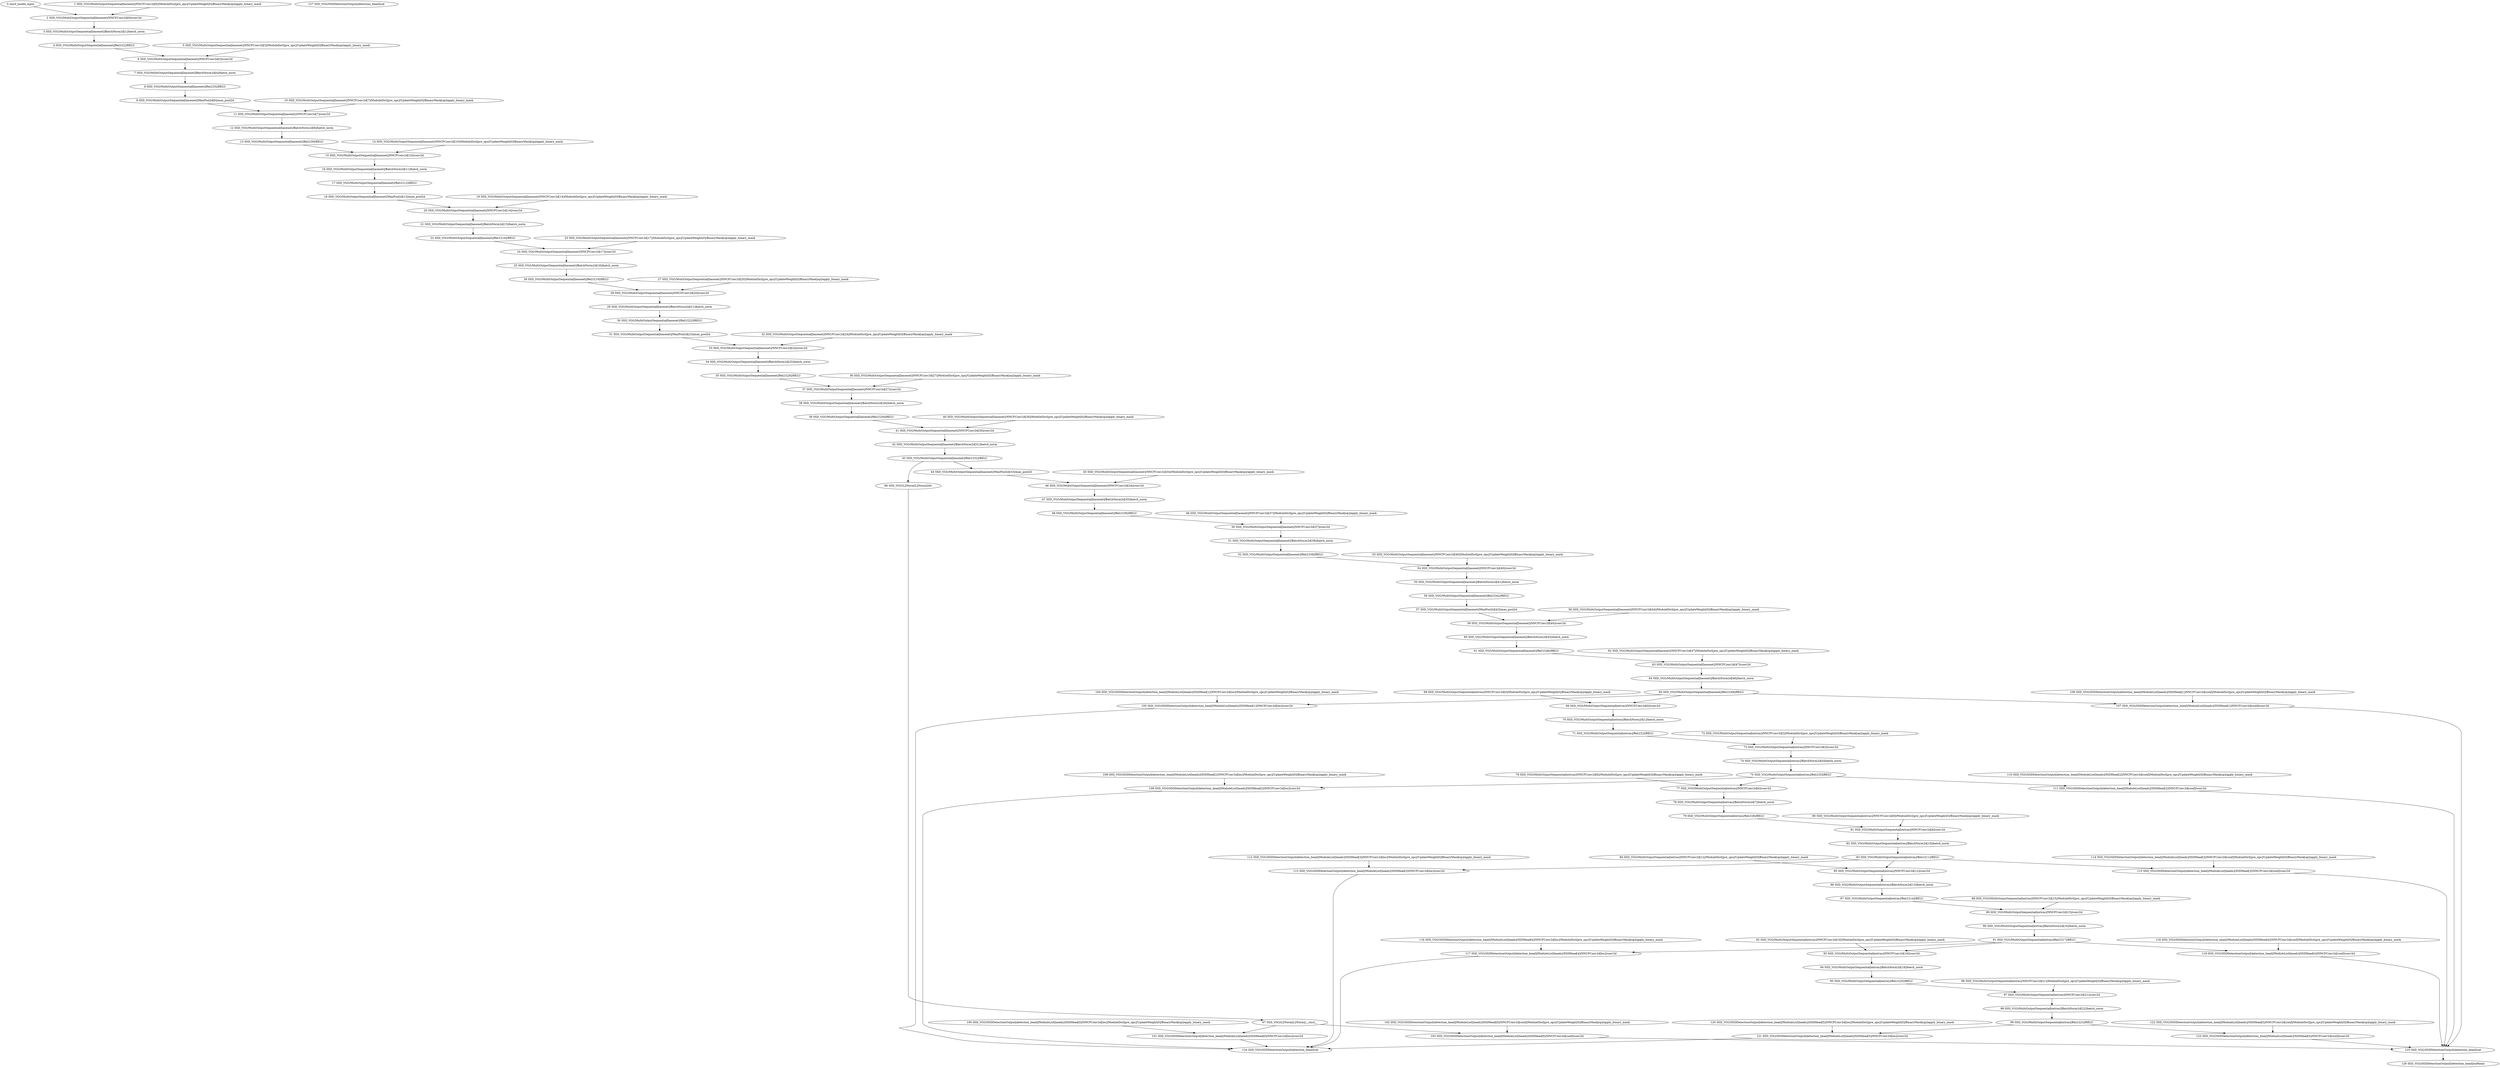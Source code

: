 strict digraph  {
"0 /nncf_model_input" [id=0, scope="", type=nncf_model_input];
"1 SSD_VGG/MultiOutputSequential[basenet]/NNCFConv2d[0]/ModuleDict[pre_ops]/UpdateWeight[0]/BinaryMask[op]/apply_binary_mask" [id=1, scope="SSD_VGG/MultiOutputSequential[basenet]/NNCFConv2d[0]/ModuleDict[pre_ops]/UpdateWeight[0]/BinaryMask[op]", type=apply_binary_mask];
"2 SSD_VGG/MultiOutputSequential[basenet]/NNCFConv2d[0]/conv2d" [id=2, scope="SSD_VGG/MultiOutputSequential[basenet]/NNCFConv2d[0]", type=conv2d];
"3 SSD_VGG/MultiOutputSequential[basenet]/BatchNorm2d[1]/batch_norm" [id=3, scope="SSD_VGG/MultiOutputSequential[basenet]/BatchNorm2d[1]", type=batch_norm];
"4 SSD_VGG/MultiOutputSequential[basenet]/ReLU[2]/RELU" [id=4, scope="SSD_VGG/MultiOutputSequential[basenet]/ReLU[2]", type=RELU];
"5 SSD_VGG/MultiOutputSequential[basenet]/NNCFConv2d[3]/ModuleDict[pre_ops]/UpdateWeight[0]/BinaryMask[op]/apply_binary_mask" [id=5, scope="SSD_VGG/MultiOutputSequential[basenet]/NNCFConv2d[3]/ModuleDict[pre_ops]/UpdateWeight[0]/BinaryMask[op]", type=apply_binary_mask];
"6 SSD_VGG/MultiOutputSequential[basenet]/NNCFConv2d[3]/conv2d" [id=6, scope="SSD_VGG/MultiOutputSequential[basenet]/NNCFConv2d[3]", type=conv2d];
"7 SSD_VGG/MultiOutputSequential[basenet]/BatchNorm2d[4]/batch_norm" [id=7, scope="SSD_VGG/MultiOutputSequential[basenet]/BatchNorm2d[4]", type=batch_norm];
"8 SSD_VGG/MultiOutputSequential[basenet]/ReLU[5]/RELU" [id=8, scope="SSD_VGG/MultiOutputSequential[basenet]/ReLU[5]", type=RELU];
"9 SSD_VGG/MultiOutputSequential[basenet]/MaxPool2d[6]/max_pool2d" [id=9, scope="SSD_VGG/MultiOutputSequential[basenet]/MaxPool2d[6]", type=max_pool2d];
"10 SSD_VGG/MultiOutputSequential[basenet]/NNCFConv2d[7]/ModuleDict[pre_ops]/UpdateWeight[0]/BinaryMask[op]/apply_binary_mask" [id=10, scope="SSD_VGG/MultiOutputSequential[basenet]/NNCFConv2d[7]/ModuleDict[pre_ops]/UpdateWeight[0]/BinaryMask[op]", type=apply_binary_mask];
"11 SSD_VGG/MultiOutputSequential[basenet]/NNCFConv2d[7]/conv2d" [id=11, scope="SSD_VGG/MultiOutputSequential[basenet]/NNCFConv2d[7]", type=conv2d];
"12 SSD_VGG/MultiOutputSequential[basenet]/BatchNorm2d[8]/batch_norm" [id=12, scope="SSD_VGG/MultiOutputSequential[basenet]/BatchNorm2d[8]", type=batch_norm];
"13 SSD_VGG/MultiOutputSequential[basenet]/ReLU[9]/RELU" [id=13, scope="SSD_VGG/MultiOutputSequential[basenet]/ReLU[9]", type=RELU];
"14 SSD_VGG/MultiOutputSequential[basenet]/NNCFConv2d[10]/ModuleDict[pre_ops]/UpdateWeight[0]/BinaryMask[op]/apply_binary_mask" [id=14, scope="SSD_VGG/MultiOutputSequential[basenet]/NNCFConv2d[10]/ModuleDict[pre_ops]/UpdateWeight[0]/BinaryMask[op]", type=apply_binary_mask];
"15 SSD_VGG/MultiOutputSequential[basenet]/NNCFConv2d[10]/conv2d" [id=15, scope="SSD_VGG/MultiOutputSequential[basenet]/NNCFConv2d[10]", type=conv2d];
"16 SSD_VGG/MultiOutputSequential[basenet]/BatchNorm2d[11]/batch_norm" [id=16, scope="SSD_VGG/MultiOutputSequential[basenet]/BatchNorm2d[11]", type=batch_norm];
"17 SSD_VGG/MultiOutputSequential[basenet]/ReLU[12]/RELU" [id=17, scope="SSD_VGG/MultiOutputSequential[basenet]/ReLU[12]", type=RELU];
"18 SSD_VGG/MultiOutputSequential[basenet]/MaxPool2d[13]/max_pool2d" [id=18, scope="SSD_VGG/MultiOutputSequential[basenet]/MaxPool2d[13]", type=max_pool2d];
"19 SSD_VGG/MultiOutputSequential[basenet]/NNCFConv2d[14]/ModuleDict[pre_ops]/UpdateWeight[0]/BinaryMask[op]/apply_binary_mask" [id=19, scope="SSD_VGG/MultiOutputSequential[basenet]/NNCFConv2d[14]/ModuleDict[pre_ops]/UpdateWeight[0]/BinaryMask[op]", type=apply_binary_mask];
"20 SSD_VGG/MultiOutputSequential[basenet]/NNCFConv2d[14]/conv2d" [id=20, scope="SSD_VGG/MultiOutputSequential[basenet]/NNCFConv2d[14]", type=conv2d];
"21 SSD_VGG/MultiOutputSequential[basenet]/BatchNorm2d[15]/batch_norm" [id=21, scope="SSD_VGG/MultiOutputSequential[basenet]/BatchNorm2d[15]", type=batch_norm];
"22 SSD_VGG/MultiOutputSequential[basenet]/ReLU[16]/RELU" [id=22, scope="SSD_VGG/MultiOutputSequential[basenet]/ReLU[16]", type=RELU];
"23 SSD_VGG/MultiOutputSequential[basenet]/NNCFConv2d[17]/ModuleDict[pre_ops]/UpdateWeight[0]/BinaryMask[op]/apply_binary_mask" [id=23, scope="SSD_VGG/MultiOutputSequential[basenet]/NNCFConv2d[17]/ModuleDict[pre_ops]/UpdateWeight[0]/BinaryMask[op]", type=apply_binary_mask];
"24 SSD_VGG/MultiOutputSequential[basenet]/NNCFConv2d[17]/conv2d" [id=24, scope="SSD_VGG/MultiOutputSequential[basenet]/NNCFConv2d[17]", type=conv2d];
"25 SSD_VGG/MultiOutputSequential[basenet]/BatchNorm2d[18]/batch_norm" [id=25, scope="SSD_VGG/MultiOutputSequential[basenet]/BatchNorm2d[18]", type=batch_norm];
"26 SSD_VGG/MultiOutputSequential[basenet]/ReLU[19]/RELU" [id=26, scope="SSD_VGG/MultiOutputSequential[basenet]/ReLU[19]", type=RELU];
"27 SSD_VGG/MultiOutputSequential[basenet]/NNCFConv2d[20]/ModuleDict[pre_ops]/UpdateWeight[0]/BinaryMask[op]/apply_binary_mask" [id=27, scope="SSD_VGG/MultiOutputSequential[basenet]/NNCFConv2d[20]/ModuleDict[pre_ops]/UpdateWeight[0]/BinaryMask[op]", type=apply_binary_mask];
"28 SSD_VGG/MultiOutputSequential[basenet]/NNCFConv2d[20]/conv2d" [id=28, scope="SSD_VGG/MultiOutputSequential[basenet]/NNCFConv2d[20]", type=conv2d];
"29 SSD_VGG/MultiOutputSequential[basenet]/BatchNorm2d[21]/batch_norm" [id=29, scope="SSD_VGG/MultiOutputSequential[basenet]/BatchNorm2d[21]", type=batch_norm];
"30 SSD_VGG/MultiOutputSequential[basenet]/ReLU[22]/RELU" [id=30, scope="SSD_VGG/MultiOutputSequential[basenet]/ReLU[22]", type=RELU];
"31 SSD_VGG/MultiOutputSequential[basenet]/MaxPool2d[23]/max_pool2d" [id=31, scope="SSD_VGG/MultiOutputSequential[basenet]/MaxPool2d[23]", type=max_pool2d];
"32 SSD_VGG/MultiOutputSequential[basenet]/NNCFConv2d[24]/ModuleDict[pre_ops]/UpdateWeight[0]/BinaryMask[op]/apply_binary_mask" [id=32, scope="SSD_VGG/MultiOutputSequential[basenet]/NNCFConv2d[24]/ModuleDict[pre_ops]/UpdateWeight[0]/BinaryMask[op]", type=apply_binary_mask];
"33 SSD_VGG/MultiOutputSequential[basenet]/NNCFConv2d[24]/conv2d" [id=33, scope="SSD_VGG/MultiOutputSequential[basenet]/NNCFConv2d[24]", type=conv2d];
"34 SSD_VGG/MultiOutputSequential[basenet]/BatchNorm2d[25]/batch_norm" [id=34, scope="SSD_VGG/MultiOutputSequential[basenet]/BatchNorm2d[25]", type=batch_norm];
"35 SSD_VGG/MultiOutputSequential[basenet]/ReLU[26]/RELU" [id=35, scope="SSD_VGG/MultiOutputSequential[basenet]/ReLU[26]", type=RELU];
"36 SSD_VGG/MultiOutputSequential[basenet]/NNCFConv2d[27]/ModuleDict[pre_ops]/UpdateWeight[0]/BinaryMask[op]/apply_binary_mask" [id=36, scope="SSD_VGG/MultiOutputSequential[basenet]/NNCFConv2d[27]/ModuleDict[pre_ops]/UpdateWeight[0]/BinaryMask[op]", type=apply_binary_mask];
"37 SSD_VGG/MultiOutputSequential[basenet]/NNCFConv2d[27]/conv2d" [id=37, scope="SSD_VGG/MultiOutputSequential[basenet]/NNCFConv2d[27]", type=conv2d];
"38 SSD_VGG/MultiOutputSequential[basenet]/BatchNorm2d[28]/batch_norm" [id=38, scope="SSD_VGG/MultiOutputSequential[basenet]/BatchNorm2d[28]", type=batch_norm];
"39 SSD_VGG/MultiOutputSequential[basenet]/ReLU[29]/RELU" [id=39, scope="SSD_VGG/MultiOutputSequential[basenet]/ReLU[29]", type=RELU];
"40 SSD_VGG/MultiOutputSequential[basenet]/NNCFConv2d[30]/ModuleDict[pre_ops]/UpdateWeight[0]/BinaryMask[op]/apply_binary_mask" [id=40, scope="SSD_VGG/MultiOutputSequential[basenet]/NNCFConv2d[30]/ModuleDict[pre_ops]/UpdateWeight[0]/BinaryMask[op]", type=apply_binary_mask];
"41 SSD_VGG/MultiOutputSequential[basenet]/NNCFConv2d[30]/conv2d" [id=41, scope="SSD_VGG/MultiOutputSequential[basenet]/NNCFConv2d[30]", type=conv2d];
"42 SSD_VGG/MultiOutputSequential[basenet]/BatchNorm2d[31]/batch_norm" [id=42, scope="SSD_VGG/MultiOutputSequential[basenet]/BatchNorm2d[31]", type=batch_norm];
"43 SSD_VGG/MultiOutputSequential[basenet]/ReLU[32]/RELU" [id=43, scope="SSD_VGG/MultiOutputSequential[basenet]/ReLU[32]", type=RELU];
"44 SSD_VGG/MultiOutputSequential[basenet]/MaxPool2d[33]/max_pool2d" [id=44, scope="SSD_VGG/MultiOutputSequential[basenet]/MaxPool2d[33]", type=max_pool2d];
"45 SSD_VGG/MultiOutputSequential[basenet]/NNCFConv2d[34]/ModuleDict[pre_ops]/UpdateWeight[0]/BinaryMask[op]/apply_binary_mask" [id=45, scope="SSD_VGG/MultiOutputSequential[basenet]/NNCFConv2d[34]/ModuleDict[pre_ops]/UpdateWeight[0]/BinaryMask[op]", type=apply_binary_mask];
"46 SSD_VGG/MultiOutputSequential[basenet]/NNCFConv2d[34]/conv2d" [id=46, scope="SSD_VGG/MultiOutputSequential[basenet]/NNCFConv2d[34]", type=conv2d];
"47 SSD_VGG/MultiOutputSequential[basenet]/BatchNorm2d[35]/batch_norm" [id=47, scope="SSD_VGG/MultiOutputSequential[basenet]/BatchNorm2d[35]", type=batch_norm];
"48 SSD_VGG/MultiOutputSequential[basenet]/ReLU[36]/RELU" [id=48, scope="SSD_VGG/MultiOutputSequential[basenet]/ReLU[36]", type=RELU];
"49 SSD_VGG/MultiOutputSequential[basenet]/NNCFConv2d[37]/ModuleDict[pre_ops]/UpdateWeight[0]/BinaryMask[op]/apply_binary_mask" [id=49, scope="SSD_VGG/MultiOutputSequential[basenet]/NNCFConv2d[37]/ModuleDict[pre_ops]/UpdateWeight[0]/BinaryMask[op]", type=apply_binary_mask];
"50 SSD_VGG/MultiOutputSequential[basenet]/NNCFConv2d[37]/conv2d" [id=50, scope="SSD_VGG/MultiOutputSequential[basenet]/NNCFConv2d[37]", type=conv2d];
"51 SSD_VGG/MultiOutputSequential[basenet]/BatchNorm2d[38]/batch_norm" [id=51, scope="SSD_VGG/MultiOutputSequential[basenet]/BatchNorm2d[38]", type=batch_norm];
"52 SSD_VGG/MultiOutputSequential[basenet]/ReLU[39]/RELU" [id=52, scope="SSD_VGG/MultiOutputSequential[basenet]/ReLU[39]", type=RELU];
"53 SSD_VGG/MultiOutputSequential[basenet]/NNCFConv2d[40]/ModuleDict[pre_ops]/UpdateWeight[0]/BinaryMask[op]/apply_binary_mask" [id=53, scope="SSD_VGG/MultiOutputSequential[basenet]/NNCFConv2d[40]/ModuleDict[pre_ops]/UpdateWeight[0]/BinaryMask[op]", type=apply_binary_mask];
"54 SSD_VGG/MultiOutputSequential[basenet]/NNCFConv2d[40]/conv2d" [id=54, scope="SSD_VGG/MultiOutputSequential[basenet]/NNCFConv2d[40]", type=conv2d];
"55 SSD_VGG/MultiOutputSequential[basenet]/BatchNorm2d[41]/batch_norm" [id=55, scope="SSD_VGG/MultiOutputSequential[basenet]/BatchNorm2d[41]", type=batch_norm];
"56 SSD_VGG/MultiOutputSequential[basenet]/ReLU[42]/RELU" [id=56, scope="SSD_VGG/MultiOutputSequential[basenet]/ReLU[42]", type=RELU];
"57 SSD_VGG/MultiOutputSequential[basenet]/MaxPool2d[43]/max_pool2d" [id=57, scope="SSD_VGG/MultiOutputSequential[basenet]/MaxPool2d[43]", type=max_pool2d];
"58 SSD_VGG/MultiOutputSequential[basenet]/NNCFConv2d[44]/ModuleDict[pre_ops]/UpdateWeight[0]/BinaryMask[op]/apply_binary_mask" [id=58, scope="SSD_VGG/MultiOutputSequential[basenet]/NNCFConv2d[44]/ModuleDict[pre_ops]/UpdateWeight[0]/BinaryMask[op]", type=apply_binary_mask];
"59 SSD_VGG/MultiOutputSequential[basenet]/NNCFConv2d[44]/conv2d" [id=59, scope="SSD_VGG/MultiOutputSequential[basenet]/NNCFConv2d[44]", type=conv2d];
"60 SSD_VGG/MultiOutputSequential[basenet]/BatchNorm2d[45]/batch_norm" [id=60, scope="SSD_VGG/MultiOutputSequential[basenet]/BatchNorm2d[45]", type=batch_norm];
"61 SSD_VGG/MultiOutputSequential[basenet]/ReLU[46]/RELU" [id=61, scope="SSD_VGG/MultiOutputSequential[basenet]/ReLU[46]", type=RELU];
"62 SSD_VGG/MultiOutputSequential[basenet]/NNCFConv2d[47]/ModuleDict[pre_ops]/UpdateWeight[0]/BinaryMask[op]/apply_binary_mask" [id=62, scope="SSD_VGG/MultiOutputSequential[basenet]/NNCFConv2d[47]/ModuleDict[pre_ops]/UpdateWeight[0]/BinaryMask[op]", type=apply_binary_mask];
"63 SSD_VGG/MultiOutputSequential[basenet]/NNCFConv2d[47]/conv2d" [id=63, scope="SSD_VGG/MultiOutputSequential[basenet]/NNCFConv2d[47]", type=conv2d];
"64 SSD_VGG/MultiOutputSequential[basenet]/BatchNorm2d[48]/batch_norm" [id=64, scope="SSD_VGG/MultiOutputSequential[basenet]/BatchNorm2d[48]", type=batch_norm];
"65 SSD_VGG/MultiOutputSequential[basenet]/ReLU[49]/RELU" [id=65, scope="SSD_VGG/MultiOutputSequential[basenet]/ReLU[49]", type=RELU];
"66 SSD_VGG/L2Norm[L2Norm]/div" [id=66, scope="SSD_VGG/L2Norm[L2Norm]", type=div];
"67 SSD_VGG/L2Norm[L2Norm]/__rmul__" [id=67, scope="SSD_VGG/L2Norm[L2Norm]", type=__rmul__];
"68 SSD_VGG/MultiOutputSequential[extras]/NNCFConv2d[0]/ModuleDict[pre_ops]/UpdateWeight[0]/BinaryMask[op]/apply_binary_mask" [id=68, scope="SSD_VGG/MultiOutputSequential[extras]/NNCFConv2d[0]/ModuleDict[pre_ops]/UpdateWeight[0]/BinaryMask[op]", type=apply_binary_mask];
"69 SSD_VGG/MultiOutputSequential[extras]/NNCFConv2d[0]/conv2d" [id=69, scope="SSD_VGG/MultiOutputSequential[extras]/NNCFConv2d[0]", type=conv2d];
"70 SSD_VGG/MultiOutputSequential[extras]/BatchNorm2d[1]/batch_norm" [id=70, scope="SSD_VGG/MultiOutputSequential[extras]/BatchNorm2d[1]", type=batch_norm];
"71 SSD_VGG/MultiOutputSequential[extras]/ReLU[2]/RELU" [id=71, scope="SSD_VGG/MultiOutputSequential[extras]/ReLU[2]", type=RELU];
"72 SSD_VGG/MultiOutputSequential[extras]/NNCFConv2d[3]/ModuleDict[pre_ops]/UpdateWeight[0]/BinaryMask[op]/apply_binary_mask" [id=72, scope="SSD_VGG/MultiOutputSequential[extras]/NNCFConv2d[3]/ModuleDict[pre_ops]/UpdateWeight[0]/BinaryMask[op]", type=apply_binary_mask];
"73 SSD_VGG/MultiOutputSequential[extras]/NNCFConv2d[3]/conv2d" [id=73, scope="SSD_VGG/MultiOutputSequential[extras]/NNCFConv2d[3]", type=conv2d];
"74 SSD_VGG/MultiOutputSequential[extras]/BatchNorm2d[4]/batch_norm" [id=74, scope="SSD_VGG/MultiOutputSequential[extras]/BatchNorm2d[4]", type=batch_norm];
"75 SSD_VGG/MultiOutputSequential[extras]/ReLU[5]/RELU" [id=75, scope="SSD_VGG/MultiOutputSequential[extras]/ReLU[5]", type=RELU];
"76 SSD_VGG/MultiOutputSequential[extras]/NNCFConv2d[6]/ModuleDict[pre_ops]/UpdateWeight[0]/BinaryMask[op]/apply_binary_mask" [id=76, scope="SSD_VGG/MultiOutputSequential[extras]/NNCFConv2d[6]/ModuleDict[pre_ops]/UpdateWeight[0]/BinaryMask[op]", type=apply_binary_mask];
"77 SSD_VGG/MultiOutputSequential[extras]/NNCFConv2d[6]/conv2d" [id=77, scope="SSD_VGG/MultiOutputSequential[extras]/NNCFConv2d[6]", type=conv2d];
"78 SSD_VGG/MultiOutputSequential[extras]/BatchNorm2d[7]/batch_norm" [id=78, scope="SSD_VGG/MultiOutputSequential[extras]/BatchNorm2d[7]", type=batch_norm];
"79 SSD_VGG/MultiOutputSequential[extras]/ReLU[8]/RELU" [id=79, scope="SSD_VGG/MultiOutputSequential[extras]/ReLU[8]", type=RELU];
"80 SSD_VGG/MultiOutputSequential[extras]/NNCFConv2d[9]/ModuleDict[pre_ops]/UpdateWeight[0]/BinaryMask[op]/apply_binary_mask" [id=80, scope="SSD_VGG/MultiOutputSequential[extras]/NNCFConv2d[9]/ModuleDict[pre_ops]/UpdateWeight[0]/BinaryMask[op]", type=apply_binary_mask];
"81 SSD_VGG/MultiOutputSequential[extras]/NNCFConv2d[9]/conv2d" [id=81, scope="SSD_VGG/MultiOutputSequential[extras]/NNCFConv2d[9]", type=conv2d];
"82 SSD_VGG/MultiOutputSequential[extras]/BatchNorm2d[10]/batch_norm" [id=82, scope="SSD_VGG/MultiOutputSequential[extras]/BatchNorm2d[10]", type=batch_norm];
"83 SSD_VGG/MultiOutputSequential[extras]/ReLU[11]/RELU" [id=83, scope="SSD_VGG/MultiOutputSequential[extras]/ReLU[11]", type=RELU];
"84 SSD_VGG/MultiOutputSequential[extras]/NNCFConv2d[12]/ModuleDict[pre_ops]/UpdateWeight[0]/BinaryMask[op]/apply_binary_mask" [id=84, scope="SSD_VGG/MultiOutputSequential[extras]/NNCFConv2d[12]/ModuleDict[pre_ops]/UpdateWeight[0]/BinaryMask[op]", type=apply_binary_mask];
"85 SSD_VGG/MultiOutputSequential[extras]/NNCFConv2d[12]/conv2d" [id=85, scope="SSD_VGG/MultiOutputSequential[extras]/NNCFConv2d[12]", type=conv2d];
"86 SSD_VGG/MultiOutputSequential[extras]/BatchNorm2d[13]/batch_norm" [id=86, scope="SSD_VGG/MultiOutputSequential[extras]/BatchNorm2d[13]", type=batch_norm];
"87 SSD_VGG/MultiOutputSequential[extras]/ReLU[14]/RELU" [id=87, scope="SSD_VGG/MultiOutputSequential[extras]/ReLU[14]", type=RELU];
"88 SSD_VGG/MultiOutputSequential[extras]/NNCFConv2d[15]/ModuleDict[pre_ops]/UpdateWeight[0]/BinaryMask[op]/apply_binary_mask" [id=88, scope="SSD_VGG/MultiOutputSequential[extras]/NNCFConv2d[15]/ModuleDict[pre_ops]/UpdateWeight[0]/BinaryMask[op]", type=apply_binary_mask];
"89 SSD_VGG/MultiOutputSequential[extras]/NNCFConv2d[15]/conv2d" [id=89, scope="SSD_VGG/MultiOutputSequential[extras]/NNCFConv2d[15]", type=conv2d];
"90 SSD_VGG/MultiOutputSequential[extras]/BatchNorm2d[16]/batch_norm" [id=90, scope="SSD_VGG/MultiOutputSequential[extras]/BatchNorm2d[16]", type=batch_norm];
"91 SSD_VGG/MultiOutputSequential[extras]/ReLU[17]/RELU" [id=91, scope="SSD_VGG/MultiOutputSequential[extras]/ReLU[17]", type=RELU];
"92 SSD_VGG/MultiOutputSequential[extras]/NNCFConv2d[18]/ModuleDict[pre_ops]/UpdateWeight[0]/BinaryMask[op]/apply_binary_mask" [id=92, scope="SSD_VGG/MultiOutputSequential[extras]/NNCFConv2d[18]/ModuleDict[pre_ops]/UpdateWeight[0]/BinaryMask[op]", type=apply_binary_mask];
"93 SSD_VGG/MultiOutputSequential[extras]/NNCFConv2d[18]/conv2d" [id=93, scope="SSD_VGG/MultiOutputSequential[extras]/NNCFConv2d[18]", type=conv2d];
"94 SSD_VGG/MultiOutputSequential[extras]/BatchNorm2d[19]/batch_norm" [id=94, scope="SSD_VGG/MultiOutputSequential[extras]/BatchNorm2d[19]", type=batch_norm];
"95 SSD_VGG/MultiOutputSequential[extras]/ReLU[20]/RELU" [id=95, scope="SSD_VGG/MultiOutputSequential[extras]/ReLU[20]", type=RELU];
"96 SSD_VGG/MultiOutputSequential[extras]/NNCFConv2d[21]/ModuleDict[pre_ops]/UpdateWeight[0]/BinaryMask[op]/apply_binary_mask" [id=96, scope="SSD_VGG/MultiOutputSequential[extras]/NNCFConv2d[21]/ModuleDict[pre_ops]/UpdateWeight[0]/BinaryMask[op]", type=apply_binary_mask];
"97 SSD_VGG/MultiOutputSequential[extras]/NNCFConv2d[21]/conv2d" [id=97, scope="SSD_VGG/MultiOutputSequential[extras]/NNCFConv2d[21]", type=conv2d];
"98 SSD_VGG/MultiOutputSequential[extras]/BatchNorm2d[22]/batch_norm" [id=98, scope="SSD_VGG/MultiOutputSequential[extras]/BatchNorm2d[22]", type=batch_norm];
"99 SSD_VGG/MultiOutputSequential[extras]/ReLU[23]/RELU" [id=99, scope="SSD_VGG/MultiOutputSequential[extras]/ReLU[23]", type=RELU];
"100 SSD_VGG/SSDDetectionOutput[detection_head]/ModuleList[heads]/SSDHead[0]/NNCFConv2d[loc]/ModuleDict[pre_ops]/UpdateWeight[0]/BinaryMask[op]/apply_binary_mask" [id=100, scope="SSD_VGG/SSDDetectionOutput[detection_head]/ModuleList[heads]/SSDHead[0]/NNCFConv2d[loc]/ModuleDict[pre_ops]/UpdateWeight[0]/BinaryMask[op]", type=apply_binary_mask];
"101 SSD_VGG/SSDDetectionOutput[detection_head]/ModuleList[heads]/SSDHead[0]/NNCFConv2d[loc]/conv2d" [id=101, scope="SSD_VGG/SSDDetectionOutput[detection_head]/ModuleList[heads]/SSDHead[0]/NNCFConv2d[loc]", type=conv2d];
"102 SSD_VGG/SSDDetectionOutput[detection_head]/ModuleList[heads]/SSDHead[0]/NNCFConv2d[conf]/ModuleDict[pre_ops]/UpdateWeight[0]/BinaryMask[op]/apply_binary_mask" [id=102, scope="SSD_VGG/SSDDetectionOutput[detection_head]/ModuleList[heads]/SSDHead[0]/NNCFConv2d[conf]/ModuleDict[pre_ops]/UpdateWeight[0]/BinaryMask[op]", type=apply_binary_mask];
"103 SSD_VGG/SSDDetectionOutput[detection_head]/ModuleList[heads]/SSDHead[0]/NNCFConv2d[conf]/conv2d" [id=103, scope="SSD_VGG/SSDDetectionOutput[detection_head]/ModuleList[heads]/SSDHead[0]/NNCFConv2d[conf]", type=conv2d];
"104 SSD_VGG/SSDDetectionOutput[detection_head]/ModuleList[heads]/SSDHead[1]/NNCFConv2d[loc]/ModuleDict[pre_ops]/UpdateWeight[0]/BinaryMask[op]/apply_binary_mask" [id=104, scope="SSD_VGG/SSDDetectionOutput[detection_head]/ModuleList[heads]/SSDHead[1]/NNCFConv2d[loc]/ModuleDict[pre_ops]/UpdateWeight[0]/BinaryMask[op]", type=apply_binary_mask];
"105 SSD_VGG/SSDDetectionOutput[detection_head]/ModuleList[heads]/SSDHead[1]/NNCFConv2d[loc]/conv2d" [id=105, scope="SSD_VGG/SSDDetectionOutput[detection_head]/ModuleList[heads]/SSDHead[1]/NNCFConv2d[loc]", type=conv2d];
"106 SSD_VGG/SSDDetectionOutput[detection_head]/ModuleList[heads]/SSDHead[1]/NNCFConv2d[conf]/ModuleDict[pre_ops]/UpdateWeight[0]/BinaryMask[op]/apply_binary_mask" [id=106, scope="SSD_VGG/SSDDetectionOutput[detection_head]/ModuleList[heads]/SSDHead[1]/NNCFConv2d[conf]/ModuleDict[pre_ops]/UpdateWeight[0]/BinaryMask[op]", type=apply_binary_mask];
"107 SSD_VGG/SSDDetectionOutput[detection_head]/ModuleList[heads]/SSDHead[1]/NNCFConv2d[conf]/conv2d" [id=107, scope="SSD_VGG/SSDDetectionOutput[detection_head]/ModuleList[heads]/SSDHead[1]/NNCFConv2d[conf]", type=conv2d];
"108 SSD_VGG/SSDDetectionOutput[detection_head]/ModuleList[heads]/SSDHead[2]/NNCFConv2d[loc]/ModuleDict[pre_ops]/UpdateWeight[0]/BinaryMask[op]/apply_binary_mask" [id=108, scope="SSD_VGG/SSDDetectionOutput[detection_head]/ModuleList[heads]/SSDHead[2]/NNCFConv2d[loc]/ModuleDict[pre_ops]/UpdateWeight[0]/BinaryMask[op]", type=apply_binary_mask];
"109 SSD_VGG/SSDDetectionOutput[detection_head]/ModuleList[heads]/SSDHead[2]/NNCFConv2d[loc]/conv2d" [id=109, scope="SSD_VGG/SSDDetectionOutput[detection_head]/ModuleList[heads]/SSDHead[2]/NNCFConv2d[loc]", type=conv2d];
"110 SSD_VGG/SSDDetectionOutput[detection_head]/ModuleList[heads]/SSDHead[2]/NNCFConv2d[conf]/ModuleDict[pre_ops]/UpdateWeight[0]/BinaryMask[op]/apply_binary_mask" [id=110, scope="SSD_VGG/SSDDetectionOutput[detection_head]/ModuleList[heads]/SSDHead[2]/NNCFConv2d[conf]/ModuleDict[pre_ops]/UpdateWeight[0]/BinaryMask[op]", type=apply_binary_mask];
"111 SSD_VGG/SSDDetectionOutput[detection_head]/ModuleList[heads]/SSDHead[2]/NNCFConv2d[conf]/conv2d" [id=111, scope="SSD_VGG/SSDDetectionOutput[detection_head]/ModuleList[heads]/SSDHead[2]/NNCFConv2d[conf]", type=conv2d];
"112 SSD_VGG/SSDDetectionOutput[detection_head]/ModuleList[heads]/SSDHead[3]/NNCFConv2d[loc]/ModuleDict[pre_ops]/UpdateWeight[0]/BinaryMask[op]/apply_binary_mask" [id=112, scope="SSD_VGG/SSDDetectionOutput[detection_head]/ModuleList[heads]/SSDHead[3]/NNCFConv2d[loc]/ModuleDict[pre_ops]/UpdateWeight[0]/BinaryMask[op]", type=apply_binary_mask];
"113 SSD_VGG/SSDDetectionOutput[detection_head]/ModuleList[heads]/SSDHead[3]/NNCFConv2d[loc]/conv2d" [id=113, scope="SSD_VGG/SSDDetectionOutput[detection_head]/ModuleList[heads]/SSDHead[3]/NNCFConv2d[loc]", type=conv2d];
"114 SSD_VGG/SSDDetectionOutput[detection_head]/ModuleList[heads]/SSDHead[3]/NNCFConv2d[conf]/ModuleDict[pre_ops]/UpdateWeight[0]/BinaryMask[op]/apply_binary_mask" [id=114, scope="SSD_VGG/SSDDetectionOutput[detection_head]/ModuleList[heads]/SSDHead[3]/NNCFConv2d[conf]/ModuleDict[pre_ops]/UpdateWeight[0]/BinaryMask[op]", type=apply_binary_mask];
"115 SSD_VGG/SSDDetectionOutput[detection_head]/ModuleList[heads]/SSDHead[3]/NNCFConv2d[conf]/conv2d" [id=115, scope="SSD_VGG/SSDDetectionOutput[detection_head]/ModuleList[heads]/SSDHead[3]/NNCFConv2d[conf]", type=conv2d];
"116 SSD_VGG/SSDDetectionOutput[detection_head]/ModuleList[heads]/SSDHead[4]/NNCFConv2d[loc]/ModuleDict[pre_ops]/UpdateWeight[0]/BinaryMask[op]/apply_binary_mask" [id=116, scope="SSD_VGG/SSDDetectionOutput[detection_head]/ModuleList[heads]/SSDHead[4]/NNCFConv2d[loc]/ModuleDict[pre_ops]/UpdateWeight[0]/BinaryMask[op]", type=apply_binary_mask];
"117 SSD_VGG/SSDDetectionOutput[detection_head]/ModuleList[heads]/SSDHead[4]/NNCFConv2d[loc]/conv2d" [id=117, scope="SSD_VGG/SSDDetectionOutput[detection_head]/ModuleList[heads]/SSDHead[4]/NNCFConv2d[loc]", type=conv2d];
"118 SSD_VGG/SSDDetectionOutput[detection_head]/ModuleList[heads]/SSDHead[4]/NNCFConv2d[conf]/ModuleDict[pre_ops]/UpdateWeight[0]/BinaryMask[op]/apply_binary_mask" [id=118, scope="SSD_VGG/SSDDetectionOutput[detection_head]/ModuleList[heads]/SSDHead[4]/NNCFConv2d[conf]/ModuleDict[pre_ops]/UpdateWeight[0]/BinaryMask[op]", type=apply_binary_mask];
"119 SSD_VGG/SSDDetectionOutput[detection_head]/ModuleList[heads]/SSDHead[4]/NNCFConv2d[conf]/conv2d" [id=119, scope="SSD_VGG/SSDDetectionOutput[detection_head]/ModuleList[heads]/SSDHead[4]/NNCFConv2d[conf]", type=conv2d];
"120 SSD_VGG/SSDDetectionOutput[detection_head]/ModuleList[heads]/SSDHead[5]/NNCFConv2d[loc]/ModuleDict[pre_ops]/UpdateWeight[0]/BinaryMask[op]/apply_binary_mask" [id=120, scope="SSD_VGG/SSDDetectionOutput[detection_head]/ModuleList[heads]/SSDHead[5]/NNCFConv2d[loc]/ModuleDict[pre_ops]/UpdateWeight[0]/BinaryMask[op]", type=apply_binary_mask];
"121 SSD_VGG/SSDDetectionOutput[detection_head]/ModuleList[heads]/SSDHead[5]/NNCFConv2d[loc]/conv2d" [id=121, scope="SSD_VGG/SSDDetectionOutput[detection_head]/ModuleList[heads]/SSDHead[5]/NNCFConv2d[loc]", type=conv2d];
"122 SSD_VGG/SSDDetectionOutput[detection_head]/ModuleList[heads]/SSDHead[5]/NNCFConv2d[conf]/ModuleDict[pre_ops]/UpdateWeight[0]/BinaryMask[op]/apply_binary_mask" [id=122, scope="SSD_VGG/SSDDetectionOutput[detection_head]/ModuleList[heads]/SSDHead[5]/NNCFConv2d[conf]/ModuleDict[pre_ops]/UpdateWeight[0]/BinaryMask[op]", type=apply_binary_mask];
"123 SSD_VGG/SSDDetectionOutput[detection_head]/ModuleList[heads]/SSDHead[5]/NNCFConv2d[conf]/conv2d" [id=123, scope="SSD_VGG/SSDDetectionOutput[detection_head]/ModuleList[heads]/SSDHead[5]/NNCFConv2d[conf]", type=conv2d];
"124 SSD_VGG/SSDDetectionOutput[detection_head]/cat" [id=124, scope="SSD_VGG/SSDDetectionOutput[detection_head]", type=cat];
"125 SSD_VGG/SSDDetectionOutput[detection_head]/cat" [id=125, scope="SSD_VGG/SSDDetectionOutput[detection_head]", type=cat];
"126 SSD_VGG/SSDDetectionOutput[detection_head]/softmax" [id=126, scope="SSD_VGG/SSDDetectionOutput[detection_head]", type=softmax];
"127 SSD_VGG/SSDDetectionOutput[detection_head]/cat" [id=127, scope="SSD_VGG/SSDDetectionOutput[detection_head]", type=cat];
"0 /nncf_model_input" -> "2 SSD_VGG/MultiOutputSequential[basenet]/NNCFConv2d[0]/conv2d";
"1 SSD_VGG/MultiOutputSequential[basenet]/NNCFConv2d[0]/ModuleDict[pre_ops]/UpdateWeight[0]/BinaryMask[op]/apply_binary_mask" -> "2 SSD_VGG/MultiOutputSequential[basenet]/NNCFConv2d[0]/conv2d";
"2 SSD_VGG/MultiOutputSequential[basenet]/NNCFConv2d[0]/conv2d" -> "3 SSD_VGG/MultiOutputSequential[basenet]/BatchNorm2d[1]/batch_norm";
"3 SSD_VGG/MultiOutputSequential[basenet]/BatchNorm2d[1]/batch_norm" -> "4 SSD_VGG/MultiOutputSequential[basenet]/ReLU[2]/RELU";
"4 SSD_VGG/MultiOutputSequential[basenet]/ReLU[2]/RELU" -> "6 SSD_VGG/MultiOutputSequential[basenet]/NNCFConv2d[3]/conv2d";
"5 SSD_VGG/MultiOutputSequential[basenet]/NNCFConv2d[3]/ModuleDict[pre_ops]/UpdateWeight[0]/BinaryMask[op]/apply_binary_mask" -> "6 SSD_VGG/MultiOutputSequential[basenet]/NNCFConv2d[3]/conv2d";
"6 SSD_VGG/MultiOutputSequential[basenet]/NNCFConv2d[3]/conv2d" -> "7 SSD_VGG/MultiOutputSequential[basenet]/BatchNorm2d[4]/batch_norm";
"7 SSD_VGG/MultiOutputSequential[basenet]/BatchNorm2d[4]/batch_norm" -> "8 SSD_VGG/MultiOutputSequential[basenet]/ReLU[5]/RELU";
"8 SSD_VGG/MultiOutputSequential[basenet]/ReLU[5]/RELU" -> "9 SSD_VGG/MultiOutputSequential[basenet]/MaxPool2d[6]/max_pool2d";
"9 SSD_VGG/MultiOutputSequential[basenet]/MaxPool2d[6]/max_pool2d" -> "11 SSD_VGG/MultiOutputSequential[basenet]/NNCFConv2d[7]/conv2d";
"10 SSD_VGG/MultiOutputSequential[basenet]/NNCFConv2d[7]/ModuleDict[pre_ops]/UpdateWeight[0]/BinaryMask[op]/apply_binary_mask" -> "11 SSD_VGG/MultiOutputSequential[basenet]/NNCFConv2d[7]/conv2d";
"11 SSD_VGG/MultiOutputSequential[basenet]/NNCFConv2d[7]/conv2d" -> "12 SSD_VGG/MultiOutputSequential[basenet]/BatchNorm2d[8]/batch_norm";
"12 SSD_VGG/MultiOutputSequential[basenet]/BatchNorm2d[8]/batch_norm" -> "13 SSD_VGG/MultiOutputSequential[basenet]/ReLU[9]/RELU";
"13 SSD_VGG/MultiOutputSequential[basenet]/ReLU[9]/RELU" -> "15 SSD_VGG/MultiOutputSequential[basenet]/NNCFConv2d[10]/conv2d";
"14 SSD_VGG/MultiOutputSequential[basenet]/NNCFConv2d[10]/ModuleDict[pre_ops]/UpdateWeight[0]/BinaryMask[op]/apply_binary_mask" -> "15 SSD_VGG/MultiOutputSequential[basenet]/NNCFConv2d[10]/conv2d";
"15 SSD_VGG/MultiOutputSequential[basenet]/NNCFConv2d[10]/conv2d" -> "16 SSD_VGG/MultiOutputSequential[basenet]/BatchNorm2d[11]/batch_norm";
"16 SSD_VGG/MultiOutputSequential[basenet]/BatchNorm2d[11]/batch_norm" -> "17 SSD_VGG/MultiOutputSequential[basenet]/ReLU[12]/RELU";
"17 SSD_VGG/MultiOutputSequential[basenet]/ReLU[12]/RELU" -> "18 SSD_VGG/MultiOutputSequential[basenet]/MaxPool2d[13]/max_pool2d";
"18 SSD_VGG/MultiOutputSequential[basenet]/MaxPool2d[13]/max_pool2d" -> "20 SSD_VGG/MultiOutputSequential[basenet]/NNCFConv2d[14]/conv2d";
"19 SSD_VGG/MultiOutputSequential[basenet]/NNCFConv2d[14]/ModuleDict[pre_ops]/UpdateWeight[0]/BinaryMask[op]/apply_binary_mask" -> "20 SSD_VGG/MultiOutputSequential[basenet]/NNCFConv2d[14]/conv2d";
"20 SSD_VGG/MultiOutputSequential[basenet]/NNCFConv2d[14]/conv2d" -> "21 SSD_VGG/MultiOutputSequential[basenet]/BatchNorm2d[15]/batch_norm";
"21 SSD_VGG/MultiOutputSequential[basenet]/BatchNorm2d[15]/batch_norm" -> "22 SSD_VGG/MultiOutputSequential[basenet]/ReLU[16]/RELU";
"22 SSD_VGG/MultiOutputSequential[basenet]/ReLU[16]/RELU" -> "24 SSD_VGG/MultiOutputSequential[basenet]/NNCFConv2d[17]/conv2d";
"23 SSD_VGG/MultiOutputSequential[basenet]/NNCFConv2d[17]/ModuleDict[pre_ops]/UpdateWeight[0]/BinaryMask[op]/apply_binary_mask" -> "24 SSD_VGG/MultiOutputSequential[basenet]/NNCFConv2d[17]/conv2d";
"24 SSD_VGG/MultiOutputSequential[basenet]/NNCFConv2d[17]/conv2d" -> "25 SSD_VGG/MultiOutputSequential[basenet]/BatchNorm2d[18]/batch_norm";
"25 SSD_VGG/MultiOutputSequential[basenet]/BatchNorm2d[18]/batch_norm" -> "26 SSD_VGG/MultiOutputSequential[basenet]/ReLU[19]/RELU";
"26 SSD_VGG/MultiOutputSequential[basenet]/ReLU[19]/RELU" -> "28 SSD_VGG/MultiOutputSequential[basenet]/NNCFConv2d[20]/conv2d";
"27 SSD_VGG/MultiOutputSequential[basenet]/NNCFConv2d[20]/ModuleDict[pre_ops]/UpdateWeight[0]/BinaryMask[op]/apply_binary_mask" -> "28 SSD_VGG/MultiOutputSequential[basenet]/NNCFConv2d[20]/conv2d";
"28 SSD_VGG/MultiOutputSequential[basenet]/NNCFConv2d[20]/conv2d" -> "29 SSD_VGG/MultiOutputSequential[basenet]/BatchNorm2d[21]/batch_norm";
"29 SSD_VGG/MultiOutputSequential[basenet]/BatchNorm2d[21]/batch_norm" -> "30 SSD_VGG/MultiOutputSequential[basenet]/ReLU[22]/RELU";
"30 SSD_VGG/MultiOutputSequential[basenet]/ReLU[22]/RELU" -> "31 SSD_VGG/MultiOutputSequential[basenet]/MaxPool2d[23]/max_pool2d";
"31 SSD_VGG/MultiOutputSequential[basenet]/MaxPool2d[23]/max_pool2d" -> "33 SSD_VGG/MultiOutputSequential[basenet]/NNCFConv2d[24]/conv2d";
"32 SSD_VGG/MultiOutputSequential[basenet]/NNCFConv2d[24]/ModuleDict[pre_ops]/UpdateWeight[0]/BinaryMask[op]/apply_binary_mask" -> "33 SSD_VGG/MultiOutputSequential[basenet]/NNCFConv2d[24]/conv2d";
"33 SSD_VGG/MultiOutputSequential[basenet]/NNCFConv2d[24]/conv2d" -> "34 SSD_VGG/MultiOutputSequential[basenet]/BatchNorm2d[25]/batch_norm";
"34 SSD_VGG/MultiOutputSequential[basenet]/BatchNorm2d[25]/batch_norm" -> "35 SSD_VGG/MultiOutputSequential[basenet]/ReLU[26]/RELU";
"35 SSD_VGG/MultiOutputSequential[basenet]/ReLU[26]/RELU" -> "37 SSD_VGG/MultiOutputSequential[basenet]/NNCFConv2d[27]/conv2d";
"36 SSD_VGG/MultiOutputSequential[basenet]/NNCFConv2d[27]/ModuleDict[pre_ops]/UpdateWeight[0]/BinaryMask[op]/apply_binary_mask" -> "37 SSD_VGG/MultiOutputSequential[basenet]/NNCFConv2d[27]/conv2d";
"37 SSD_VGG/MultiOutputSequential[basenet]/NNCFConv2d[27]/conv2d" -> "38 SSD_VGG/MultiOutputSequential[basenet]/BatchNorm2d[28]/batch_norm";
"38 SSD_VGG/MultiOutputSequential[basenet]/BatchNorm2d[28]/batch_norm" -> "39 SSD_VGG/MultiOutputSequential[basenet]/ReLU[29]/RELU";
"39 SSD_VGG/MultiOutputSequential[basenet]/ReLU[29]/RELU" -> "41 SSD_VGG/MultiOutputSequential[basenet]/NNCFConv2d[30]/conv2d";
"40 SSD_VGG/MultiOutputSequential[basenet]/NNCFConv2d[30]/ModuleDict[pre_ops]/UpdateWeight[0]/BinaryMask[op]/apply_binary_mask" -> "41 SSD_VGG/MultiOutputSequential[basenet]/NNCFConv2d[30]/conv2d";
"41 SSD_VGG/MultiOutputSequential[basenet]/NNCFConv2d[30]/conv2d" -> "42 SSD_VGG/MultiOutputSequential[basenet]/BatchNorm2d[31]/batch_norm";
"42 SSD_VGG/MultiOutputSequential[basenet]/BatchNorm2d[31]/batch_norm" -> "43 SSD_VGG/MultiOutputSequential[basenet]/ReLU[32]/RELU";
"43 SSD_VGG/MultiOutputSequential[basenet]/ReLU[32]/RELU" -> "44 SSD_VGG/MultiOutputSequential[basenet]/MaxPool2d[33]/max_pool2d";
"43 SSD_VGG/MultiOutputSequential[basenet]/ReLU[32]/RELU" -> "66 SSD_VGG/L2Norm[L2Norm]/div";
"44 SSD_VGG/MultiOutputSequential[basenet]/MaxPool2d[33]/max_pool2d" -> "46 SSD_VGG/MultiOutputSequential[basenet]/NNCFConv2d[34]/conv2d";
"45 SSD_VGG/MultiOutputSequential[basenet]/NNCFConv2d[34]/ModuleDict[pre_ops]/UpdateWeight[0]/BinaryMask[op]/apply_binary_mask" -> "46 SSD_VGG/MultiOutputSequential[basenet]/NNCFConv2d[34]/conv2d";
"46 SSD_VGG/MultiOutputSequential[basenet]/NNCFConv2d[34]/conv2d" -> "47 SSD_VGG/MultiOutputSequential[basenet]/BatchNorm2d[35]/batch_norm";
"47 SSD_VGG/MultiOutputSequential[basenet]/BatchNorm2d[35]/batch_norm" -> "48 SSD_VGG/MultiOutputSequential[basenet]/ReLU[36]/RELU";
"48 SSD_VGG/MultiOutputSequential[basenet]/ReLU[36]/RELU" -> "50 SSD_VGG/MultiOutputSequential[basenet]/NNCFConv2d[37]/conv2d";
"49 SSD_VGG/MultiOutputSequential[basenet]/NNCFConv2d[37]/ModuleDict[pre_ops]/UpdateWeight[0]/BinaryMask[op]/apply_binary_mask" -> "50 SSD_VGG/MultiOutputSequential[basenet]/NNCFConv2d[37]/conv2d";
"50 SSD_VGG/MultiOutputSequential[basenet]/NNCFConv2d[37]/conv2d" -> "51 SSD_VGG/MultiOutputSequential[basenet]/BatchNorm2d[38]/batch_norm";
"51 SSD_VGG/MultiOutputSequential[basenet]/BatchNorm2d[38]/batch_norm" -> "52 SSD_VGG/MultiOutputSequential[basenet]/ReLU[39]/RELU";
"52 SSD_VGG/MultiOutputSequential[basenet]/ReLU[39]/RELU" -> "54 SSD_VGG/MultiOutputSequential[basenet]/NNCFConv2d[40]/conv2d";
"53 SSD_VGG/MultiOutputSequential[basenet]/NNCFConv2d[40]/ModuleDict[pre_ops]/UpdateWeight[0]/BinaryMask[op]/apply_binary_mask" -> "54 SSD_VGG/MultiOutputSequential[basenet]/NNCFConv2d[40]/conv2d";
"54 SSD_VGG/MultiOutputSequential[basenet]/NNCFConv2d[40]/conv2d" -> "55 SSD_VGG/MultiOutputSequential[basenet]/BatchNorm2d[41]/batch_norm";
"55 SSD_VGG/MultiOutputSequential[basenet]/BatchNorm2d[41]/batch_norm" -> "56 SSD_VGG/MultiOutputSequential[basenet]/ReLU[42]/RELU";
"56 SSD_VGG/MultiOutputSequential[basenet]/ReLU[42]/RELU" -> "57 SSD_VGG/MultiOutputSequential[basenet]/MaxPool2d[43]/max_pool2d";
"57 SSD_VGG/MultiOutputSequential[basenet]/MaxPool2d[43]/max_pool2d" -> "59 SSD_VGG/MultiOutputSequential[basenet]/NNCFConv2d[44]/conv2d";
"58 SSD_VGG/MultiOutputSequential[basenet]/NNCFConv2d[44]/ModuleDict[pre_ops]/UpdateWeight[0]/BinaryMask[op]/apply_binary_mask" -> "59 SSD_VGG/MultiOutputSequential[basenet]/NNCFConv2d[44]/conv2d";
"59 SSD_VGG/MultiOutputSequential[basenet]/NNCFConv2d[44]/conv2d" -> "60 SSD_VGG/MultiOutputSequential[basenet]/BatchNorm2d[45]/batch_norm";
"60 SSD_VGG/MultiOutputSequential[basenet]/BatchNorm2d[45]/batch_norm" -> "61 SSD_VGG/MultiOutputSequential[basenet]/ReLU[46]/RELU";
"61 SSD_VGG/MultiOutputSequential[basenet]/ReLU[46]/RELU" -> "63 SSD_VGG/MultiOutputSequential[basenet]/NNCFConv2d[47]/conv2d";
"62 SSD_VGG/MultiOutputSequential[basenet]/NNCFConv2d[47]/ModuleDict[pre_ops]/UpdateWeight[0]/BinaryMask[op]/apply_binary_mask" -> "63 SSD_VGG/MultiOutputSequential[basenet]/NNCFConv2d[47]/conv2d";
"63 SSD_VGG/MultiOutputSequential[basenet]/NNCFConv2d[47]/conv2d" -> "64 SSD_VGG/MultiOutputSequential[basenet]/BatchNorm2d[48]/batch_norm";
"64 SSD_VGG/MultiOutputSequential[basenet]/BatchNorm2d[48]/batch_norm" -> "65 SSD_VGG/MultiOutputSequential[basenet]/ReLU[49]/RELU";
"65 SSD_VGG/MultiOutputSequential[basenet]/ReLU[49]/RELU" -> "69 SSD_VGG/MultiOutputSequential[extras]/NNCFConv2d[0]/conv2d";
"66 SSD_VGG/L2Norm[L2Norm]/div" -> "67 SSD_VGG/L2Norm[L2Norm]/__rmul__";
"68 SSD_VGG/MultiOutputSequential[extras]/NNCFConv2d[0]/ModuleDict[pre_ops]/UpdateWeight[0]/BinaryMask[op]/apply_binary_mask" -> "69 SSD_VGG/MultiOutputSequential[extras]/NNCFConv2d[0]/conv2d";
"69 SSD_VGG/MultiOutputSequential[extras]/NNCFConv2d[0]/conv2d" -> "70 SSD_VGG/MultiOutputSequential[extras]/BatchNorm2d[1]/batch_norm";
"70 SSD_VGG/MultiOutputSequential[extras]/BatchNorm2d[1]/batch_norm" -> "71 SSD_VGG/MultiOutputSequential[extras]/ReLU[2]/RELU";
"71 SSD_VGG/MultiOutputSequential[extras]/ReLU[2]/RELU" -> "73 SSD_VGG/MultiOutputSequential[extras]/NNCFConv2d[3]/conv2d";
"72 SSD_VGG/MultiOutputSequential[extras]/NNCFConv2d[3]/ModuleDict[pre_ops]/UpdateWeight[0]/BinaryMask[op]/apply_binary_mask" -> "73 SSD_VGG/MultiOutputSequential[extras]/NNCFConv2d[3]/conv2d";
"73 SSD_VGG/MultiOutputSequential[extras]/NNCFConv2d[3]/conv2d" -> "74 SSD_VGG/MultiOutputSequential[extras]/BatchNorm2d[4]/batch_norm";
"74 SSD_VGG/MultiOutputSequential[extras]/BatchNorm2d[4]/batch_norm" -> "75 SSD_VGG/MultiOutputSequential[extras]/ReLU[5]/RELU";
"75 SSD_VGG/MultiOutputSequential[extras]/ReLU[5]/RELU" -> "77 SSD_VGG/MultiOutputSequential[extras]/NNCFConv2d[6]/conv2d";
"76 SSD_VGG/MultiOutputSequential[extras]/NNCFConv2d[6]/ModuleDict[pre_ops]/UpdateWeight[0]/BinaryMask[op]/apply_binary_mask" -> "77 SSD_VGG/MultiOutputSequential[extras]/NNCFConv2d[6]/conv2d";
"77 SSD_VGG/MultiOutputSequential[extras]/NNCFConv2d[6]/conv2d" -> "78 SSD_VGG/MultiOutputSequential[extras]/BatchNorm2d[7]/batch_norm";
"78 SSD_VGG/MultiOutputSequential[extras]/BatchNorm2d[7]/batch_norm" -> "79 SSD_VGG/MultiOutputSequential[extras]/ReLU[8]/RELU";
"79 SSD_VGG/MultiOutputSequential[extras]/ReLU[8]/RELU" -> "81 SSD_VGG/MultiOutputSequential[extras]/NNCFConv2d[9]/conv2d";
"80 SSD_VGG/MultiOutputSequential[extras]/NNCFConv2d[9]/ModuleDict[pre_ops]/UpdateWeight[0]/BinaryMask[op]/apply_binary_mask" -> "81 SSD_VGG/MultiOutputSequential[extras]/NNCFConv2d[9]/conv2d";
"81 SSD_VGG/MultiOutputSequential[extras]/NNCFConv2d[9]/conv2d" -> "82 SSD_VGG/MultiOutputSequential[extras]/BatchNorm2d[10]/batch_norm";
"82 SSD_VGG/MultiOutputSequential[extras]/BatchNorm2d[10]/batch_norm" -> "83 SSD_VGG/MultiOutputSequential[extras]/ReLU[11]/RELU";
"83 SSD_VGG/MultiOutputSequential[extras]/ReLU[11]/RELU" -> "85 SSD_VGG/MultiOutputSequential[extras]/NNCFConv2d[12]/conv2d";
"84 SSD_VGG/MultiOutputSequential[extras]/NNCFConv2d[12]/ModuleDict[pre_ops]/UpdateWeight[0]/BinaryMask[op]/apply_binary_mask" -> "85 SSD_VGG/MultiOutputSequential[extras]/NNCFConv2d[12]/conv2d";
"85 SSD_VGG/MultiOutputSequential[extras]/NNCFConv2d[12]/conv2d" -> "86 SSD_VGG/MultiOutputSequential[extras]/BatchNorm2d[13]/batch_norm";
"86 SSD_VGG/MultiOutputSequential[extras]/BatchNorm2d[13]/batch_norm" -> "87 SSD_VGG/MultiOutputSequential[extras]/ReLU[14]/RELU";
"87 SSD_VGG/MultiOutputSequential[extras]/ReLU[14]/RELU" -> "89 SSD_VGG/MultiOutputSequential[extras]/NNCFConv2d[15]/conv2d";
"88 SSD_VGG/MultiOutputSequential[extras]/NNCFConv2d[15]/ModuleDict[pre_ops]/UpdateWeight[0]/BinaryMask[op]/apply_binary_mask" -> "89 SSD_VGG/MultiOutputSequential[extras]/NNCFConv2d[15]/conv2d";
"89 SSD_VGG/MultiOutputSequential[extras]/NNCFConv2d[15]/conv2d" -> "90 SSD_VGG/MultiOutputSequential[extras]/BatchNorm2d[16]/batch_norm";
"90 SSD_VGG/MultiOutputSequential[extras]/BatchNorm2d[16]/batch_norm" -> "91 SSD_VGG/MultiOutputSequential[extras]/ReLU[17]/RELU";
"91 SSD_VGG/MultiOutputSequential[extras]/ReLU[17]/RELU" -> "93 SSD_VGG/MultiOutputSequential[extras]/NNCFConv2d[18]/conv2d";
"92 SSD_VGG/MultiOutputSequential[extras]/NNCFConv2d[18]/ModuleDict[pre_ops]/UpdateWeight[0]/BinaryMask[op]/apply_binary_mask" -> "93 SSD_VGG/MultiOutputSequential[extras]/NNCFConv2d[18]/conv2d";
"93 SSD_VGG/MultiOutputSequential[extras]/NNCFConv2d[18]/conv2d" -> "94 SSD_VGG/MultiOutputSequential[extras]/BatchNorm2d[19]/batch_norm";
"94 SSD_VGG/MultiOutputSequential[extras]/BatchNorm2d[19]/batch_norm" -> "95 SSD_VGG/MultiOutputSequential[extras]/ReLU[20]/RELU";
"95 SSD_VGG/MultiOutputSequential[extras]/ReLU[20]/RELU" -> "97 SSD_VGG/MultiOutputSequential[extras]/NNCFConv2d[21]/conv2d";
"96 SSD_VGG/MultiOutputSequential[extras]/NNCFConv2d[21]/ModuleDict[pre_ops]/UpdateWeight[0]/BinaryMask[op]/apply_binary_mask" -> "97 SSD_VGG/MultiOutputSequential[extras]/NNCFConv2d[21]/conv2d";
"97 SSD_VGG/MultiOutputSequential[extras]/NNCFConv2d[21]/conv2d" -> "98 SSD_VGG/MultiOutputSequential[extras]/BatchNorm2d[22]/batch_norm";
"98 SSD_VGG/MultiOutputSequential[extras]/BatchNorm2d[22]/batch_norm" -> "99 SSD_VGG/MultiOutputSequential[extras]/ReLU[23]/RELU";
"65 SSD_VGG/MultiOutputSequential[basenet]/ReLU[49]/RELU" -> "105 SSD_VGG/SSDDetectionOutput[detection_head]/ModuleList[heads]/SSDHead[1]/NNCFConv2d[loc]/conv2d";
"65 SSD_VGG/MultiOutputSequential[basenet]/ReLU[49]/RELU" -> "107 SSD_VGG/SSDDetectionOutput[detection_head]/ModuleList[heads]/SSDHead[1]/NNCFConv2d[conf]/conv2d";
"67 SSD_VGG/L2Norm[L2Norm]/__rmul__" -> "101 SSD_VGG/SSDDetectionOutput[detection_head]/ModuleList[heads]/SSDHead[0]/NNCFConv2d[loc]/conv2d";
"67 SSD_VGG/L2Norm[L2Norm]/__rmul__" -> "103 SSD_VGG/SSDDetectionOutput[detection_head]/ModuleList[heads]/SSDHead[0]/NNCFConv2d[conf]/conv2d";
"75 SSD_VGG/MultiOutputSequential[extras]/ReLU[5]/RELU" -> "109 SSD_VGG/SSDDetectionOutput[detection_head]/ModuleList[heads]/SSDHead[2]/NNCFConv2d[loc]/conv2d";
"75 SSD_VGG/MultiOutputSequential[extras]/ReLU[5]/RELU" -> "111 SSD_VGG/SSDDetectionOutput[detection_head]/ModuleList[heads]/SSDHead[2]/NNCFConv2d[conf]/conv2d";
"83 SSD_VGG/MultiOutputSequential[extras]/ReLU[11]/RELU" -> "113 SSD_VGG/SSDDetectionOutput[detection_head]/ModuleList[heads]/SSDHead[3]/NNCFConv2d[loc]/conv2d";
"83 SSD_VGG/MultiOutputSequential[extras]/ReLU[11]/RELU" -> "115 SSD_VGG/SSDDetectionOutput[detection_head]/ModuleList[heads]/SSDHead[3]/NNCFConv2d[conf]/conv2d";
"91 SSD_VGG/MultiOutputSequential[extras]/ReLU[17]/RELU" -> "117 SSD_VGG/SSDDetectionOutput[detection_head]/ModuleList[heads]/SSDHead[4]/NNCFConv2d[loc]/conv2d";
"91 SSD_VGG/MultiOutputSequential[extras]/ReLU[17]/RELU" -> "119 SSD_VGG/SSDDetectionOutput[detection_head]/ModuleList[heads]/SSDHead[4]/NNCFConv2d[conf]/conv2d";
"99 SSD_VGG/MultiOutputSequential[extras]/ReLU[23]/RELU" -> "121 SSD_VGG/SSDDetectionOutput[detection_head]/ModuleList[heads]/SSDHead[5]/NNCFConv2d[loc]/conv2d";
"99 SSD_VGG/MultiOutputSequential[extras]/ReLU[23]/RELU" -> "123 SSD_VGG/SSDDetectionOutput[detection_head]/ModuleList[heads]/SSDHead[5]/NNCFConv2d[conf]/conv2d";
"100 SSD_VGG/SSDDetectionOutput[detection_head]/ModuleList[heads]/SSDHead[0]/NNCFConv2d[loc]/ModuleDict[pre_ops]/UpdateWeight[0]/BinaryMask[op]/apply_binary_mask" -> "101 SSD_VGG/SSDDetectionOutput[detection_head]/ModuleList[heads]/SSDHead[0]/NNCFConv2d[loc]/conv2d";
"101 SSD_VGG/SSDDetectionOutput[detection_head]/ModuleList[heads]/SSDHead[0]/NNCFConv2d[loc]/conv2d" -> "124 SSD_VGG/SSDDetectionOutput[detection_head]/cat";
"102 SSD_VGG/SSDDetectionOutput[detection_head]/ModuleList[heads]/SSDHead[0]/NNCFConv2d[conf]/ModuleDict[pre_ops]/UpdateWeight[0]/BinaryMask[op]/apply_binary_mask" -> "103 SSD_VGG/SSDDetectionOutput[detection_head]/ModuleList[heads]/SSDHead[0]/NNCFConv2d[conf]/conv2d";
"103 SSD_VGG/SSDDetectionOutput[detection_head]/ModuleList[heads]/SSDHead[0]/NNCFConv2d[conf]/conv2d" -> "125 SSD_VGG/SSDDetectionOutput[detection_head]/cat";
"104 SSD_VGG/SSDDetectionOutput[detection_head]/ModuleList[heads]/SSDHead[1]/NNCFConv2d[loc]/ModuleDict[pre_ops]/UpdateWeight[0]/BinaryMask[op]/apply_binary_mask" -> "105 SSD_VGG/SSDDetectionOutput[detection_head]/ModuleList[heads]/SSDHead[1]/NNCFConv2d[loc]/conv2d";
"105 SSD_VGG/SSDDetectionOutput[detection_head]/ModuleList[heads]/SSDHead[1]/NNCFConv2d[loc]/conv2d" -> "124 SSD_VGG/SSDDetectionOutput[detection_head]/cat";
"106 SSD_VGG/SSDDetectionOutput[detection_head]/ModuleList[heads]/SSDHead[1]/NNCFConv2d[conf]/ModuleDict[pre_ops]/UpdateWeight[0]/BinaryMask[op]/apply_binary_mask" -> "107 SSD_VGG/SSDDetectionOutput[detection_head]/ModuleList[heads]/SSDHead[1]/NNCFConv2d[conf]/conv2d";
"107 SSD_VGG/SSDDetectionOutput[detection_head]/ModuleList[heads]/SSDHead[1]/NNCFConv2d[conf]/conv2d" -> "125 SSD_VGG/SSDDetectionOutput[detection_head]/cat";
"108 SSD_VGG/SSDDetectionOutput[detection_head]/ModuleList[heads]/SSDHead[2]/NNCFConv2d[loc]/ModuleDict[pre_ops]/UpdateWeight[0]/BinaryMask[op]/apply_binary_mask" -> "109 SSD_VGG/SSDDetectionOutput[detection_head]/ModuleList[heads]/SSDHead[2]/NNCFConv2d[loc]/conv2d";
"109 SSD_VGG/SSDDetectionOutput[detection_head]/ModuleList[heads]/SSDHead[2]/NNCFConv2d[loc]/conv2d" -> "124 SSD_VGG/SSDDetectionOutput[detection_head]/cat";
"110 SSD_VGG/SSDDetectionOutput[detection_head]/ModuleList[heads]/SSDHead[2]/NNCFConv2d[conf]/ModuleDict[pre_ops]/UpdateWeight[0]/BinaryMask[op]/apply_binary_mask" -> "111 SSD_VGG/SSDDetectionOutput[detection_head]/ModuleList[heads]/SSDHead[2]/NNCFConv2d[conf]/conv2d";
"111 SSD_VGG/SSDDetectionOutput[detection_head]/ModuleList[heads]/SSDHead[2]/NNCFConv2d[conf]/conv2d" -> "125 SSD_VGG/SSDDetectionOutput[detection_head]/cat";
"112 SSD_VGG/SSDDetectionOutput[detection_head]/ModuleList[heads]/SSDHead[3]/NNCFConv2d[loc]/ModuleDict[pre_ops]/UpdateWeight[0]/BinaryMask[op]/apply_binary_mask" -> "113 SSD_VGG/SSDDetectionOutput[detection_head]/ModuleList[heads]/SSDHead[3]/NNCFConv2d[loc]/conv2d";
"113 SSD_VGG/SSDDetectionOutput[detection_head]/ModuleList[heads]/SSDHead[3]/NNCFConv2d[loc]/conv2d" -> "124 SSD_VGG/SSDDetectionOutput[detection_head]/cat";
"114 SSD_VGG/SSDDetectionOutput[detection_head]/ModuleList[heads]/SSDHead[3]/NNCFConv2d[conf]/ModuleDict[pre_ops]/UpdateWeight[0]/BinaryMask[op]/apply_binary_mask" -> "115 SSD_VGG/SSDDetectionOutput[detection_head]/ModuleList[heads]/SSDHead[3]/NNCFConv2d[conf]/conv2d";
"115 SSD_VGG/SSDDetectionOutput[detection_head]/ModuleList[heads]/SSDHead[3]/NNCFConv2d[conf]/conv2d" -> "125 SSD_VGG/SSDDetectionOutput[detection_head]/cat";
"116 SSD_VGG/SSDDetectionOutput[detection_head]/ModuleList[heads]/SSDHead[4]/NNCFConv2d[loc]/ModuleDict[pre_ops]/UpdateWeight[0]/BinaryMask[op]/apply_binary_mask" -> "117 SSD_VGG/SSDDetectionOutput[detection_head]/ModuleList[heads]/SSDHead[4]/NNCFConv2d[loc]/conv2d";
"117 SSD_VGG/SSDDetectionOutput[detection_head]/ModuleList[heads]/SSDHead[4]/NNCFConv2d[loc]/conv2d" -> "124 SSD_VGG/SSDDetectionOutput[detection_head]/cat";
"118 SSD_VGG/SSDDetectionOutput[detection_head]/ModuleList[heads]/SSDHead[4]/NNCFConv2d[conf]/ModuleDict[pre_ops]/UpdateWeight[0]/BinaryMask[op]/apply_binary_mask" -> "119 SSD_VGG/SSDDetectionOutput[detection_head]/ModuleList[heads]/SSDHead[4]/NNCFConv2d[conf]/conv2d";
"119 SSD_VGG/SSDDetectionOutput[detection_head]/ModuleList[heads]/SSDHead[4]/NNCFConv2d[conf]/conv2d" -> "125 SSD_VGG/SSDDetectionOutput[detection_head]/cat";
"120 SSD_VGG/SSDDetectionOutput[detection_head]/ModuleList[heads]/SSDHead[5]/NNCFConv2d[loc]/ModuleDict[pre_ops]/UpdateWeight[0]/BinaryMask[op]/apply_binary_mask" -> "121 SSD_VGG/SSDDetectionOutput[detection_head]/ModuleList[heads]/SSDHead[5]/NNCFConv2d[loc]/conv2d";
"121 SSD_VGG/SSDDetectionOutput[detection_head]/ModuleList[heads]/SSDHead[5]/NNCFConv2d[loc]/conv2d" -> "124 SSD_VGG/SSDDetectionOutput[detection_head]/cat";
"122 SSD_VGG/SSDDetectionOutput[detection_head]/ModuleList[heads]/SSDHead[5]/NNCFConv2d[conf]/ModuleDict[pre_ops]/UpdateWeight[0]/BinaryMask[op]/apply_binary_mask" -> "123 SSD_VGG/SSDDetectionOutput[detection_head]/ModuleList[heads]/SSDHead[5]/NNCFConv2d[conf]/conv2d";
"123 SSD_VGG/SSDDetectionOutput[detection_head]/ModuleList[heads]/SSDHead[5]/NNCFConv2d[conf]/conv2d" -> "125 SSD_VGG/SSDDetectionOutput[detection_head]/cat";
"125 SSD_VGG/SSDDetectionOutput[detection_head]/cat" -> "126 SSD_VGG/SSDDetectionOutput[detection_head]/softmax";
}
